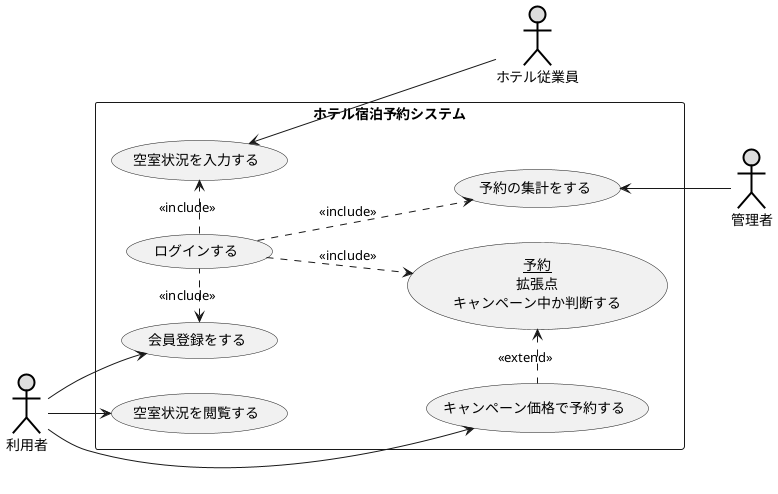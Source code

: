 @startuml ユースケース図
left to right direction
actor 利用者 #DDDDDD;line:black;line.bold;
actor ホテル従業員 #DDDDDD;line:black;line.bold;
actor 管理者 #DDDDDD;line:black;line.bold;
rectangle ホテル宿泊予約システム {
usecase ログインする
usecase 会員登録をする
usecase キャンペーン価格で予約する
usecase (<u>予約</u>\n拡張点\nキャンペーン中か判断する) as input
usecase 空室状況を閲覧する   
usecase 空室状況を入力する
usecase 予約の集計をする
}
input <. (キャンペーン価格で予約する) : <<extend>>
利用者 ---> キャンペーン価格で予約する
利用者 -> 会員登録をする
利用者 --> 空室状況を閲覧する
ログインする ..>予約の集計をする: <<include>>
ログインする ..> input : << include >>
会員登録をする <. ログインする : <<include>>
予約の集計をする <-- 管理者
空室状況を入力する <-- ホテル従業員
ログインする .right.>空室状況を入力する: <<include>>
@enduml